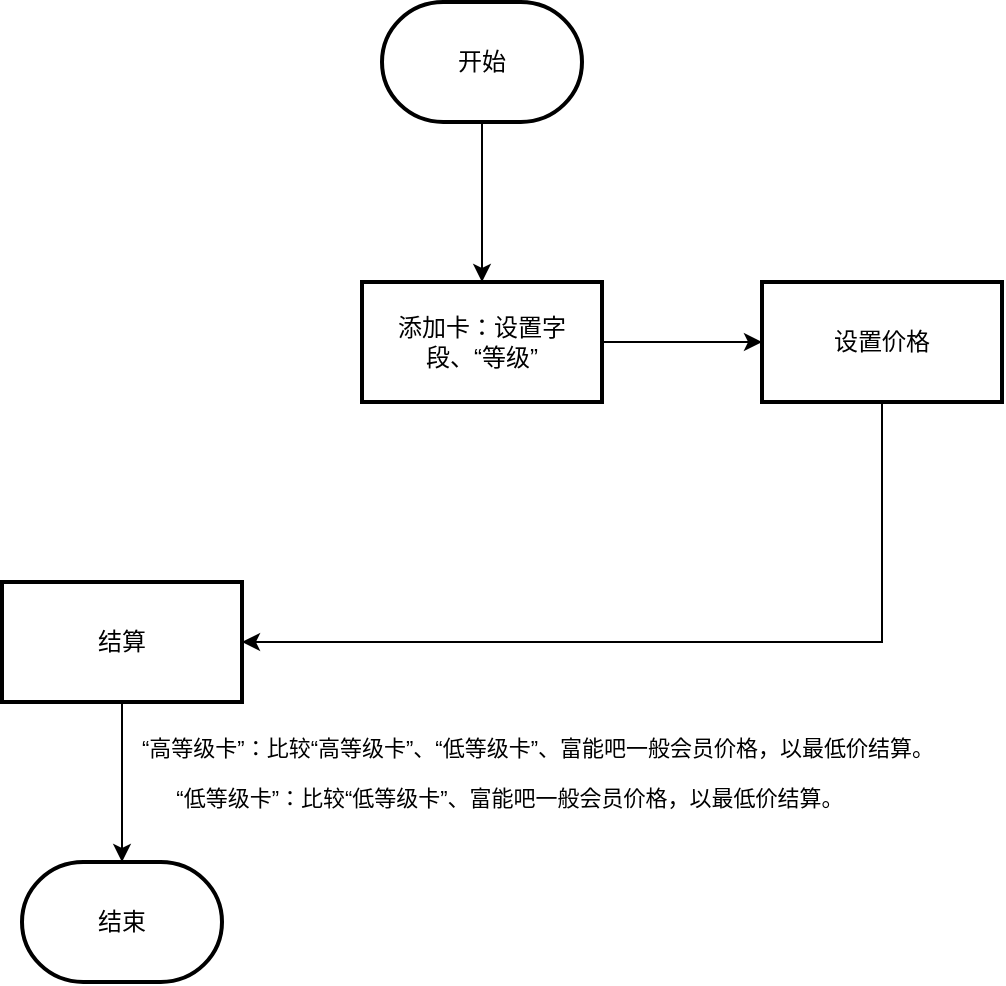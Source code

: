 <mxfile version="21.1.5" type="github" pages="2">
  <diagram name="第 1 页" id="sE8IsBrxFog_V5iNx-sw">
    <mxGraphModel dx="2704" dy="581" grid="1" gridSize="10" guides="1" tooltips="1" connect="1" arrows="1" fold="1" page="1" pageScale="1" pageWidth="827" pageHeight="1169" math="0" shadow="0">
      <root>
        <mxCell id="0" />
        <mxCell id="1" parent="0" />
        <mxCell id="02pTNCfCOh24YhehKAwe-5" value="" style="edgeStyle=orthogonalEdgeStyle;rounded=0;orthogonalLoop=1;jettySize=auto;html=1;" parent="1" source="02pTNCfCOh24YhehKAwe-1" target="02pTNCfCOh24YhehKAwe-4" edge="1">
          <mxGeometry relative="1" as="geometry" />
        </mxCell>
        <mxCell id="02pTNCfCOh24YhehKAwe-1" value="开始" style="strokeWidth=2;html=1;shape=mxgraph.flowchart.terminator;whiteSpace=wrap;" parent="1" vertex="1">
          <mxGeometry x="-1250" y="30" width="100" height="60" as="geometry" />
        </mxCell>
        <mxCell id="02pTNCfCOh24YhehKAwe-7" value="" style="edgeStyle=orthogonalEdgeStyle;rounded=0;orthogonalLoop=1;jettySize=auto;html=1;" parent="1" source="02pTNCfCOh24YhehKAwe-4" target="02pTNCfCOh24YhehKAwe-6" edge="1">
          <mxGeometry relative="1" as="geometry" />
        </mxCell>
        <mxCell id="02pTNCfCOh24YhehKAwe-4" value="添加卡：设置字段、“等级”" style="whiteSpace=wrap;html=1;strokeWidth=2;" parent="1" vertex="1">
          <mxGeometry x="-1260" y="170" width="120" height="60" as="geometry" />
        </mxCell>
        <mxCell id="02pTNCfCOh24YhehKAwe-9" value="" style="edgeStyle=orthogonalEdgeStyle;rounded=0;orthogonalLoop=1;jettySize=auto;html=1;" parent="1" source="02pTNCfCOh24YhehKAwe-6" target="02pTNCfCOh24YhehKAwe-8" edge="1">
          <mxGeometry relative="1" as="geometry">
            <Array as="points">
              <mxPoint x="-1000" y="350" />
            </Array>
          </mxGeometry>
        </mxCell>
        <mxCell id="02pTNCfCOh24YhehKAwe-10" value="&lt;p style=&quot;text-indent:21.0pt&quot; class=&quot;MsoNormal&quot;&gt;“高等级卡”：比较“高等级卡”、“低等级卡”、富能吧一般会员价格，以最低价结算。&lt;/p&gt;&lt;p style=&quot;text-indent:21.0pt&quot; class=&quot;MsoNormal&quot;&gt;&lt;/p&gt;&lt;span&gt;&lt;div style=&quot;text-align: center;&quot;&gt;“低等级卡”：比较“低等级卡”、富能吧一般会员价格，以最低价结算。&lt;/div&gt;&lt;/span&gt;" style="edgeLabel;html=1;align=left;verticalAlign=middle;resizable=0;points=[];" parent="02pTNCfCOh24YhehKAwe-9" vertex="1" connectable="0">
          <mxGeometry x="0.469" y="2" relative="1" as="geometry">
            <mxPoint x="-197" y="58" as="offset" />
          </mxGeometry>
        </mxCell>
        <mxCell id="02pTNCfCOh24YhehKAwe-6" value="设置价格" style="whiteSpace=wrap;html=1;strokeWidth=2;" parent="1" vertex="1">
          <mxGeometry x="-1060" y="170" width="120" height="60" as="geometry" />
        </mxCell>
        <mxCell id="02pTNCfCOh24YhehKAwe-22" value="" style="edgeStyle=orthogonalEdgeStyle;rounded=0;orthogonalLoop=1;jettySize=auto;html=1;" parent="1" source="02pTNCfCOh24YhehKAwe-8" target="02pTNCfCOh24YhehKAwe-21" edge="1">
          <mxGeometry relative="1" as="geometry" />
        </mxCell>
        <mxCell id="02pTNCfCOh24YhehKAwe-8" value="结算" style="whiteSpace=wrap;html=1;strokeWidth=2;" parent="1" vertex="1">
          <mxGeometry x="-1440" y="320" width="120" height="60" as="geometry" />
        </mxCell>
        <mxCell id="02pTNCfCOh24YhehKAwe-21" value="结束" style="strokeWidth=2;html=1;shape=mxgraph.flowchart.terminator;whiteSpace=wrap;" parent="1" vertex="1">
          <mxGeometry x="-1430" y="460" width="100" height="60" as="geometry" />
        </mxCell>
      </root>
    </mxGraphModel>
  </diagram>
  <diagram id="dfuCHUlv7vO0gKGrvwug" name="第 2 页">
    <mxGraphModel dx="1235" dy="684" grid="1" gridSize="10" guides="1" tooltips="1" connect="1" arrows="1" fold="1" page="1" pageScale="1" pageWidth="827" pageHeight="1169" math="0" shadow="0">
      <root>
        <mxCell id="0" />
        <mxCell id="1" parent="0" />
        <mxCell id="VVabJcZs4cszyGJ7YGig-14" value="" style="edgeStyle=orthogonalEdgeStyle;rounded=0;orthogonalLoop=1;jettySize=auto;html=1;" edge="1" parent="1" source="VVabJcZs4cszyGJ7YGig-12" target="VVabJcZs4cszyGJ7YGig-13">
          <mxGeometry relative="1" as="geometry" />
        </mxCell>
        <mxCell id="VVabJcZs4cszyGJ7YGig-12" value="开始" style="strokeWidth=2;html=1;shape=mxgraph.flowchart.start_1;whiteSpace=wrap;" vertex="1" parent="1">
          <mxGeometry x="140" y="40" width="100" height="60" as="geometry" />
        </mxCell>
        <mxCell id="VVabJcZs4cszyGJ7YGig-16" value="" style="edgeStyle=orthogonalEdgeStyle;rounded=0;orthogonalLoop=1;jettySize=auto;html=1;" edge="1" parent="1" source="VVabJcZs4cszyGJ7YGig-13" target="VVabJcZs4cszyGJ7YGig-15">
          <mxGeometry relative="1" as="geometry" />
        </mxCell>
        <mxCell id="VVabJcZs4cszyGJ7YGig-13" value="添加活动" style="whiteSpace=wrap;html=1;strokeWidth=2;" vertex="1" parent="1">
          <mxGeometry x="130" y="180" width="120" height="60" as="geometry" />
        </mxCell>
        <mxCell id="VVabJcZs4cszyGJ7YGig-29" value="否" style="edgeStyle=orthogonalEdgeStyle;rounded=0;orthogonalLoop=1;jettySize=auto;html=1;" edge="1" parent="1" source="VVabJcZs4cszyGJ7YGig-15" target="VVabJcZs4cszyGJ7YGig-24">
          <mxGeometry x="-0.556" relative="1" as="geometry">
            <mxPoint as="offset" />
          </mxGeometry>
        </mxCell>
        <mxCell id="VVabJcZs4cszyGJ7YGig-35" value="是" style="edgeStyle=orthogonalEdgeStyle;rounded=0;orthogonalLoop=1;jettySize=auto;html=1;" edge="1" parent="1" source="VVabJcZs4cszyGJ7YGig-15" target="VVabJcZs4cszyGJ7YGig-34">
          <mxGeometry relative="1" as="geometry" />
        </mxCell>
        <mxCell id="VVabJcZs4cszyGJ7YGig-15" value="是否有在执行活动？" style="rhombus;whiteSpace=wrap;html=1;strokeWidth=2;" vertex="1" parent="1">
          <mxGeometry x="130" y="300" width="120" height="80" as="geometry" />
        </mxCell>
        <mxCell id="VVabJcZs4cszyGJ7YGig-27" style="edgeStyle=orthogonalEdgeStyle;rounded=0;orthogonalLoop=1;jettySize=auto;html=1;entryX=0.5;entryY=0;entryDx=0;entryDy=0;" edge="1" parent="1" source="VVabJcZs4cszyGJ7YGig-21" target="VVabJcZs4cszyGJ7YGig-24">
          <mxGeometry relative="1" as="geometry">
            <Array as="points">
              <mxPoint x="190" y="510" />
            </Array>
          </mxGeometry>
        </mxCell>
        <mxCell id="VVabJcZs4cszyGJ7YGig-28" value="否" style="edgeLabel;html=1;align=center;verticalAlign=middle;resizable=0;points=[];" vertex="1" connectable="0" parent="VVabJcZs4cszyGJ7YGig-27">
          <mxGeometry x="-0.577" relative="1" as="geometry">
            <mxPoint x="17" as="offset" />
          </mxGeometry>
        </mxCell>
        <mxCell id="VVabJcZs4cszyGJ7YGig-30" style="edgeStyle=orthogonalEdgeStyle;rounded=0;orthogonalLoop=1;jettySize=auto;html=1;entryX=0.5;entryY=0;entryDx=0;entryDy=0;entryPerimeter=0;" edge="1" parent="1" source="VVabJcZs4cszyGJ7YGig-21" target="VVabJcZs4cszyGJ7YGig-23">
          <mxGeometry relative="1" as="geometry">
            <Array as="points">
              <mxPoint x="370" y="730" />
              <mxPoint x="190" y="730" />
            </Array>
          </mxGeometry>
        </mxCell>
        <mxCell id="VVabJcZs4cszyGJ7YGig-32" value="是" style="edgeLabel;html=1;align=center;verticalAlign=middle;resizable=0;points=[];" vertex="1" connectable="0" parent="VVabJcZs4cszyGJ7YGig-30">
          <mxGeometry x="-0.867" y="1" relative="1" as="geometry">
            <mxPoint as="offset" />
          </mxGeometry>
        </mxCell>
        <mxCell id="VVabJcZs4cszyGJ7YGig-21" value="活动是否互斥？" style="rhombus;whiteSpace=wrap;html=1;strokeWidth=2;shadow=1;" vertex="1" parent="1">
          <mxGeometry x="310" y="470" width="120" height="80" as="geometry" />
        </mxCell>
        <mxCell id="VVabJcZs4cszyGJ7YGig-23" value="结束" style="strokeWidth=2;html=1;shape=mxgraph.flowchart.start_1;whiteSpace=wrap;" vertex="1" parent="1">
          <mxGeometry x="140" y="760.39" width="100" height="60" as="geometry" />
        </mxCell>
        <mxCell id="VVabJcZs4cszyGJ7YGig-31" value="" style="edgeStyle=orthogonalEdgeStyle;rounded=0;orthogonalLoop=1;jettySize=auto;html=1;" edge="1" parent="1" source="VVabJcZs4cszyGJ7YGig-24" target="VVabJcZs4cszyGJ7YGig-23">
          <mxGeometry relative="1" as="geometry" />
        </mxCell>
        <mxCell id="VVabJcZs4cszyGJ7YGig-24" value="执行活动添加" style="whiteSpace=wrap;html=1;strokeWidth=2;" vertex="1" parent="1">
          <mxGeometry x="130" y="610.39" width="120" height="60" as="geometry" />
        </mxCell>
        <mxCell id="VVabJcZs4cszyGJ7YGig-33" value="量价互斥：开关配置，描述“油量”与“订单价”、“实付价”活动是否可以同时存在。&lt;br&gt;若关闭可同时配置“油量”与价格活动，若开启只能开启“油量”或价格一个活动。" style="text;html=1;align=center;verticalAlign=middle;resizable=0;points=[];autosize=1;strokeColor=none;fillColor=none;" vertex="1" parent="1">
          <mxGeometry x="430" y="260" width="440" height="40" as="geometry" />
        </mxCell>
        <mxCell id="VVabJcZs4cszyGJ7YGig-36" value="是" style="edgeStyle=orthogonalEdgeStyle;rounded=0;orthogonalLoop=1;jettySize=auto;html=1;" edge="1" parent="1" source="VVabJcZs4cszyGJ7YGig-34" target="VVabJcZs4cszyGJ7YGig-21">
          <mxGeometry relative="1" as="geometry" />
        </mxCell>
        <mxCell id="VVabJcZs4cszyGJ7YGig-37" value="否" style="edgeStyle=orthogonalEdgeStyle;rounded=0;orthogonalLoop=1;jettySize=auto;html=1;entryX=0.5;entryY=0;entryDx=0;entryDy=0;entryPerimeter=0;" edge="1" parent="1" source="VVabJcZs4cszyGJ7YGig-34" target="VVabJcZs4cszyGJ7YGig-23">
          <mxGeometry x="-0.921" relative="1" as="geometry">
            <Array as="points">
              <mxPoint x="480" y="340" />
              <mxPoint x="480" y="730" />
              <mxPoint x="190" y="730" />
            </Array>
            <mxPoint x="1" as="offset" />
          </mxGeometry>
        </mxCell>
        <mxCell id="VVabJcZs4cszyGJ7YGig-34" value="是否开启“量价互斥”开关？" style="rhombus;whiteSpace=wrap;html=1;strokeWidth=2;" vertex="1" parent="1">
          <mxGeometry x="310" y="300" width="120" height="80" as="geometry" />
        </mxCell>
      </root>
    </mxGraphModel>
  </diagram>
</mxfile>
